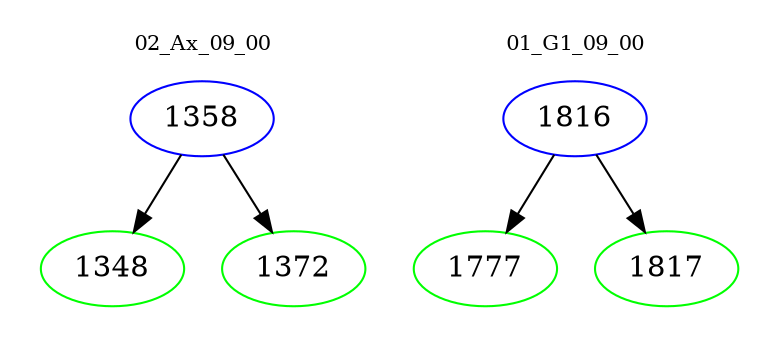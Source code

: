 digraph{
subgraph cluster_0 {
color = white
label = "02_Ax_09_00";
fontsize=10;
T0_1358 [label="1358", color="blue"]
T0_1358 -> T0_1348 [color="black"]
T0_1348 [label="1348", color="green"]
T0_1358 -> T0_1372 [color="black"]
T0_1372 [label="1372", color="green"]
}
subgraph cluster_1 {
color = white
label = "01_G1_09_00";
fontsize=10;
T1_1816 [label="1816", color="blue"]
T1_1816 -> T1_1777 [color="black"]
T1_1777 [label="1777", color="green"]
T1_1816 -> T1_1817 [color="black"]
T1_1817 [label="1817", color="green"]
}
}
